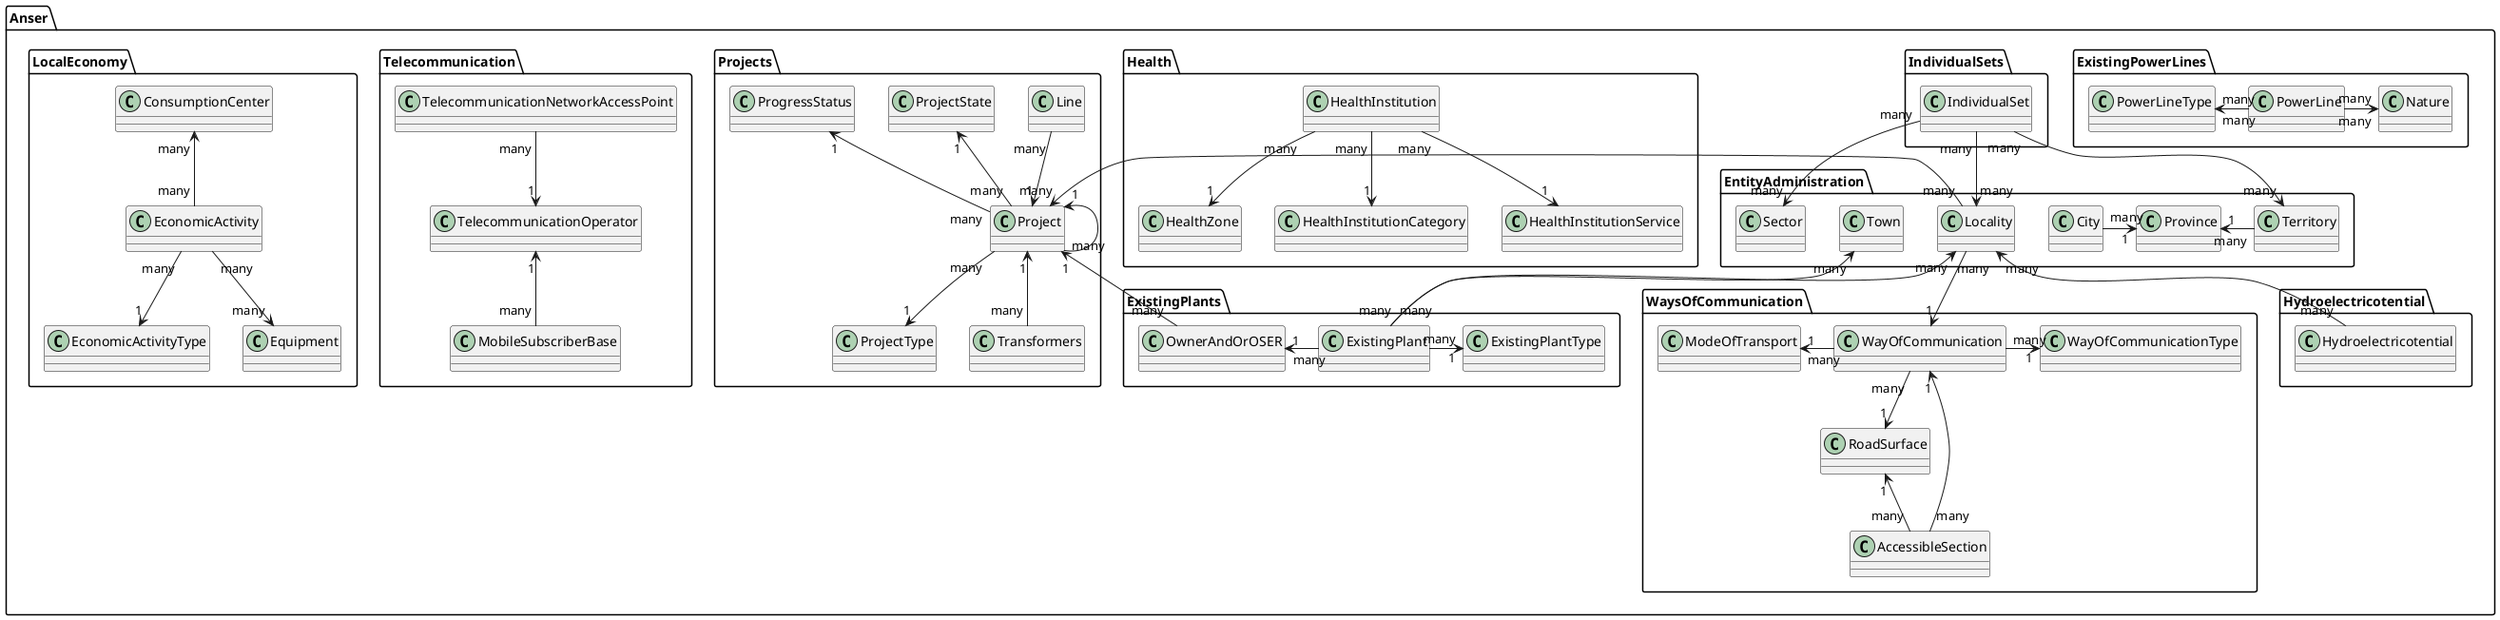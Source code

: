 @startuml relationShip

    Anser.EntityAdministration.Province "1" <-left- "many" Anser.EntityAdministration.City
    Anser.EntityAdministration.Province "1" <-right- "many" Anser.EntityAdministration.Territory

    Anser.ExistingPlants.ExistingPlant "many" -up-> "many" Anser.EntityAdministration.Town
    Anser.ExistingPlants.ExistingPlant "many" -up-> "many" Anser.EntityAdministration.Locality
    Anser.ExistingPlants.ExistingPlant "many" -right-> "1" Anser.ExistingPlants.ExistingPlantType
    Anser.ExistingPlants.ExistingPlant "many" -left-> "1" Anser.ExistingPlants.OwnerAndOrOSER


    Anser.ExistingPowerLines.PowerLine "many" -left-> "many" Anser.ExistingPowerLines.PowerLineType
    Anser.ExistingPowerLines.PowerLine "many" -right-> "many" Anser.ExistingPowerLines.Nature


    Anser.IndividualSets.IndividualSet "many" -down-> "many" Anser.EntityAdministration.Territory
    Anser.IndividualSets.IndividualSet "many" -down-> "many" Anser.EntityAdministration.Sector
    Anser.IndividualSets.IndividualSet "many" -down-> "many" Anser.EntityAdministration.Locality


    Anser.Hydroelectricotential.Hydroelectricotential "many" -up-> "many" Anser.EntityAdministration.Locality

    Anser.Health.HealthZone "1" <-up- "many" Anser.Health.HealthInstitution
    Anser.Health.HealthInstitutionCategory "1" <-up- "many" Anser.Health.HealthInstitution
    Anser.Health.HealthInstitutionService "1" <-up- "many" Anser.Health.HealthInstitution

    Anser.Telecommunication.TelecommunicationOperator "1" <-up- "many" Anser.Telecommunication.TelecommunicationNetworkAccessPoint
    Anser.Telecommunication.TelecommunicationOperator "1" <-down- "many" Anser.Telecommunication.MobileSubscriberBase

    Anser.WaysOfCommunication.WayOfCommunicationType "1" <-left- "many" Anser.WaysOfCommunication.WayOfCommunication
    Anser.WaysOfCommunication.ModeOfTransport "1" <-right- "many" Anser.WaysOfCommunication.WayOfCommunication
    Anser.WaysOfCommunication.RoadSurface "1" <-up- "many" Anser.WaysOfCommunication.WayOfCommunication
    Anser.WaysOfCommunication.RoadSurface "1" <-down- "many" Anser.WaysOfCommunication.AccessibleSection
    Anser.WaysOfCommunication.WayOfCommunication "1" <-down- "many" Anser.WaysOfCommunication.AccessibleSection
    Anser.WaysOfCommunication.WayOfCommunication "1" <-up- "many" Anser.EntityAdministration.Locality


    Anser.LocalEconomy.EconomicActivityType "1" <-up- "many" Anser.LocalEconomy.EconomicActivity
    Anser.LocalEconomy.Equipment "many" <-up- "many" Anser.LocalEconomy.EconomicActivity
    Anser.LocalEconomy.ConsumptionCenter "many" <-down- "many" Anser.LocalEconomy.EconomicActivity

    Anser.Projects.ProjectType "1" <-up- "many" Anser.Projects.Project
    Anser.Projects.ProjectState "1" <-down- "many" Anser.Projects.Project
    Anser.Projects.ProgressStatus "1" <-down- "many" Anser.Projects.Project
    Anser.Projects.Project "1" <-up- "many" Anser.Projects.Line
    Anser.Projects.Project "1" <-down- "many" Anser.Projects.Transformers
    Anser.Projects.Project "1" <-down- "many" Anser.Projects.Project
    Anser.Projects.Project "1" <-left- "many" Anser.ExistingPlants.OwnerAndOrOSER
    Anser.Projects.Project "many" <-right- "many" Anser.EntityAdministration.Locality



@enduml